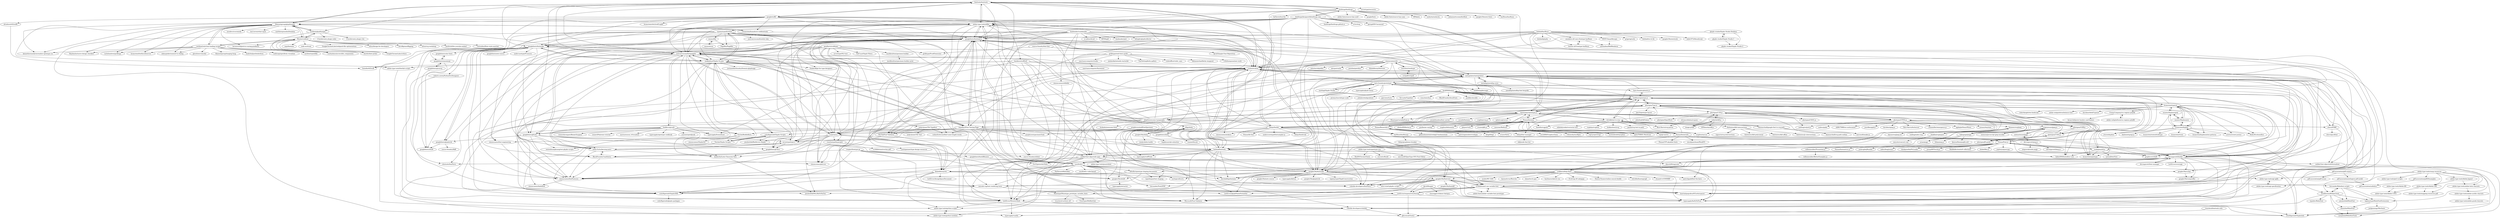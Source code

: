 digraph G {
"fonttools/fonttools" -> "adobe-type-tools/afdko"
"fonttools/fonttools" -> "fontforge/fontforge"
"fonttools/fonttools" -> "googlefonts/fontbakery"
"fonttools/fonttools" -> "filamentgroup/glyphhanger"
"fonttools/fonttools" -> "googlefonts/fontmake"
"fonttools/fonttools" -> "opentypejs/opentype.js"
"fonttools/fonttools" -> "google/woff2"
"fonttools/fonttools" -> "googlefonts/gftools"
"fonttools/fonttools" -> "trufont/trufont"
"fonttools/fonttools" -> "caryll/otfcc"
"fonttools/fonttools" -> "justvanrossum/fontgoggles"
"fonttools/fonttools" -> "foliojs/fontkit"
"fonttools/fonttools" -> "arrowtype/recursive" ["e"=1]
"fonttools/fonttools" -> "mekkablue/Glyphs-Scripts"
"fonttools/fonttools" -> "zachleat/glyphhanger"
"fontforge/fontforge" -> "fontforge/designwithfontforge.com"
"fontforge/fontforge" -> "fonttools/fonttools"
"fontforge/fontforge" -> "adobe-type-tools/afdko"
"fontforge/fontforge" -> "trufont/trufont"
"fontforge/fontforge" -> "adobe-fonts/source-han-serif" ["e"=1]
"fontforge/fontforge" -> "google/fonts" ["e"=1]
"fontforge/fontforge" -> "adobe-fonts/source-han-sans" ["e"=1]
"fontforge/fontforge" -> "IBM/plex" ["e"=1]
"fontforge/fontforge" -> "audacity/audacity" ["e"=1]
"fontforge/fontforge" -> "johanmattssonm/birdfont"
"fontforge/fontforge" -> "googlefonts/fontbakery"
"fontforge/fontforge" -> "googlei18n/noto-fonts" ["e"=1]
"fontforge/fontforge" -> "harfbuzz/harfbuzz" ["e"=1]
"fontforge/fontforge" -> "opentypejs/opentype.js"
"fontforge/fontforge" -> "be5invis/Iosevka" ["e"=1]
"impallari/Font-Testing-Page" -> "googlefonts/fontbakery"
"impallari/Font-Testing-Page" -> "Tosche/BubbleKern"
"impallari/Font-Testing-Page" -> "typesupply/feaPyFoFum"
"impallari/Font-Testing-Page" -> "Microsoft/Font-Validator"
"impallari/Font-Testing-Page" -> "davelab6/pyfontaine"
"impallari/Font-Testing-Page" -> "justvanrossum/fontgoggles"
"impallari/Font-Testing-Page" -> "HinTak/Font-Validator"
"impallari/Font-Testing-Page" -> "rutherfordcraze/find-same-length-words"
"impallari/Font-Testing-Page" -> "scribbletone/i-can-variable-font"
"impallari/Font-Testing-Page" -> "LettError/responsiveLettering"
"impallari/Font-Testing-Page" -> "mekkablue/Glyphs-Scripts"
"impallari/Font-Testing-Page" -> "graphicore/specimenTools"
"impallari/Font-Testing-Page" -> "schriftgestalt/Glyphs-Scripts"
"seikichi/tiff.js" -> "photopea/UTIF.js"
"seikichi/tiff.js" -> "image-js/tiff"
"seikichi/tiff.js" -> "GPHemsley/tiff-js"
"opentypejs/opentype.js" -> "foliojs/fontkit"
"opentypejs/opentype.js" -> "photopea/Typr.js"
"opentypejs/opentype.js" -> "fonttools/fonttools"
"opentypejs/opentype.js" -> "shrhdk/text-to-svg"
"opentypejs/opentype.js" -> "Pomax/bezierjs"
"opentypejs/opentype.js" -> "mapbox/earcut" ["e"=1]
"opentypejs/opentype.js" -> "kekee000/fonteditor-core" ["e"=1]
"opentypejs/opentype.js" -> "Jolg42/awesome-typography"
"opentypejs/opentype.js" -> "Monotype/variableFont.js"
"opentypejs/opentype.js" -> "meltingice/psd.js" ["e"=1]
"opentypejs/opentype.js" -> "microsoft/maker.js" ["e"=1]
"opentypejs/opentype.js" -> "spite/ccapture.js" ["e"=1]
"opentypejs/opentype.js" -> "purplebamboo/font-carrier" ["e"=1]
"opentypejs/opentype.js" -> "ecomfe/fontmin" ["e"=1]
"opentypejs/opentype.js" -> "svgdotjs/svg.js" ["e"=1]
"mnater/Hyphenopoly" -> "mnater/Hyphenator"
"mnater/Hyphenopoly" -> "bramstein/hypher"
"mnater/Hyphenopoly" -> "ytiurin/hyphen"
"mnater/Hyphenopoly" -> "bramstein/typeset"
"Pomax/Font.js" -> "nodebox/opentype.js"
"Pomax/Font.js" -> "ynakajima/ttf.js"
"Pomax/Font.js" -> "nddrylliog/jsmad" ["e"=1]
"Pomax/Font.js" -> "thinkpixellab/PxLoader" ["e"=1]
"Pomax/Font.js" -> "robofab-developers/fontParts"
"Pomax/Font.js" -> "behdad/fonttools"
"Pomax/Font.js" -> "devongovett/fontkit"
"Pomax/Font.js" -> "jairajs89/Touchy.js" ["e"=1]
"Pomax/Font.js" -> "googlei18n/fontmake"
"Pomax/Font.js" -> "willemmulder/Presenteer.js"
"Pomax/Font.js" -> "WebReflection/es6-collections"
"Pomax/Font.js" -> "ebidel/filer.js" ["e"=1]
"Pomax/Font.js" -> "jupiterjs/jquerypp" ["e"=1]
"Pomax/Font.js" -> "Pomax/fontmetrics.js"
"Pomax/Font.js" -> "jackrugile/jRumble" ["e"=1]
"behdad/harfbuzz" -> "behdad/glyphy" ["e"=1]
"behdad/harfbuzz" -> "anoek/ex-sdl-cairo-freetype-harfbuzz"
"behdad/harfbuzz" -> "behdad/fonttools"
"behdad/harfbuzz" -> "lxnt/ex-sdl-freetype-harfbuzz"
"behdad/harfbuzz" -> "HOST-Oman/libraqm"
"behdad/harfbuzz" -> "googlei18n/fontview"
"behdad/harfbuzz" -> "grigorig/ucdn"
"behdad/harfbuzz" -> "khaledhosny/ots"
"behdad/harfbuzz" -> "unicode-org/text-rendering-tests"
"behdad/harfbuzz" -> "googlefonts/fontbakery"
"behdad/harfbuzz" -> "behdad/icu-le-hb"
"behdad/harfbuzz" -> "googlei18n/nototools" ["e"=1]
"behdad/harfbuzz" -> "trufont/trufont"
"behdad/harfbuzz" -> "adah1972/libunibreak"
"behdad/harfbuzz" -> "robofab-developers/robofab"
"danmarshall/google-font-to-svg-path" -> "shrhdk/text-to-svg"
"danmarshall/google-font-to-svg-path" -> "danmarshall/svg-path-outline"
"danmarshall/google-font-to-svg-path" -> "microsoft/maker.js" ["e"=1]
"Jolg42/awesome-typography" -> "brabadu/awesome-fonts" ["e"=1]
"Jolg42/awesome-typography" -> "trufont/trufont"
"Jolg42/awesome-typography" -> "Lorp/samsa"
"Jolg42/awesome-typography" -> "googlefonts/fontbakery"
"Jolg42/awesome-typography" -> "justvanrossum/fontgoggles"
"Jolg42/awesome-typography" -> "rillig/sfntly"
"Jolg42/awesome-typography" -> "metapolator/metapolator"
"Jolg42/awesome-typography" -> "devongovett/fontkit"
"Jolg42/awesome-typography" -> "caryll/otfcc"
"Jolg42/awesome-typography" -> "impallari/Font-Testing-Page"
"Jolg42/awesome-typography" -> "silnrsi/FDBP"
"Jolg42/awesome-typography" -> "googlei18n/fontmake"
"Jolg42/awesome-typography" -> "adobe-type-tools/afdko"
"Jolg42/awesome-typography" -> "nodebox/opentype.js"
"Jolg42/awesome-typography" -> "andre-fuchs/kerning-pairs"
"djrrb/Bungee" -> "typesupply/feaPyFoFum"
"djrrb/Bungee" -> "LettError/responsiveLettering"
"djrrb/Bungee" -> "clauseggers/Inknut-Antiqua" ["e"=1]
"zachleat/web-font-loading-recipes" -> "filamentgroup/glyphhanger"
"zachleat/web-font-loading-recipes" -> "Heydon/inclusive-design-checklist" ["e"=1]
"zachleat/web-font-loading-recipes" -> "ghosh/micromodal" ["e"=1]
"zachleat/web-font-loading-recipes" -> "Munter/subfont"
"zachleat/web-font-loading-recipes" -> "rachelandrew/gridbugs" ["e"=1]
"zachleat/web-font-loading-recipes" -> "bramstein/fontfaceobserver" ["e"=1]
"zachleat/web-font-loading-recipes" -> "kennethormandy/normalize-opentype.css" ["e"=1]
"zachleat/web-font-loading-recipes" -> "edenspiekermann/a11y-dialog" ["e"=1]
"zachleat/web-font-loading-recipes" -> "GoogleChromeLabs/critters" ["e"=1]
"zachleat/web-font-loading-recipes" -> "scottaohara/accessible_components" ["e"=1]
"zachleat/web-font-loading-recipes" -> "duetds/date-picker" ["e"=1]
"zachleat/web-font-loading-recipes" -> "zachleat/speedlify" ["e"=1]
"zachleat/web-font-loading-recipes" -> "filamentgroup/imaging-heap"
"zachleat/web-font-loading-recipes" -> "hankchizljaw/boilerform" ["e"=1]
"zachleat/web-font-loading-recipes" -> "isellsoap/specificity-visualizer"
"brechtm/rinohtype" -> "rst2pdf/rst2pdf"
"brechtm/rinohtype" -> "simoncozens/sile"
"Jack000/fontjoy" -> "erikbern/deep-fonts"
"Jack000/fontjoy" -> "jeremychurch/type-scale" ["e"=1]
"Jack000/fontjoy" -> "bramstein/opentype"
"Jack000/fontjoy" -> "johnkorzhuk/grabient" ["e"=1]
"Jack000/fontjoy" -> "googlei18n/fontview"
"Jack000/fontjoy" -> "jperriere/Lists" ["e"=1]
"Jack000/fontjoy" -> "Sirvasile/Typefont" ["e"=1]
"Jack000/fontjoy" -> "nodebox/opentype.js"
"Jack000/fontjoy" -> "rsms/interface" ["e"=1]
"Jack000/fontjoy" -> "BlackFoundry/InriaFonts" ["e"=1]
"Jack000/fontjoy" -> "patrickgadd/feel-the-kern"
"Jack000/fontjoy" -> "davelab6/pyfontaine"
"Jack000/fontjoy" -> "typesupply/feaPyFoFum"
"Jack000/fontjoy" -> "robofab-developers/fontParts"
"Jack000/fontjoy" -> "jxnblk/colorable" ["e"=1]
"photopea/UPNG.js" -> "lukeapage/pngjs"
"photopea/UPNG.js" -> "photopea/UTIF.js"
"photopea/UPNG.js" -> "photopea/Typr.js"
"photopea/UPNG.js" -> "photopea/UZIP.js"
"photopea/UPNG.js" -> "arian/pngjs"
"photopea/UPNG.js" -> "appleple/SmartPhoto" ["e"=1]
"photopea/UPNG.js" -> "aweary/tinytime" ["e"=1]
"photopea/UPNG.js" -> "nodeca/pako" ["e"=1]
"photopea/UPNG.js" -> "zh8637688/wx-cardscanner"
"photopea/UPNG.js" -> "jnordberg/gif.js" ["e"=1]
"photopea/UPNG.js" -> "davidmz/apng-js" ["e"=1]
"photopea/UPNG.js" -> "meltingice/psd.js" ["e"=1]
"photopea/UPNG.js" -> "Rich-Harris/butternut" ["e"=1]
"photopea/UPNG.js" -> "xtianmiller/emergence.js" ["e"=1]
"photopea/UPNG.js" -> "eugeneware/jpeg-js"
"Munter/subfont" -> "sdras/design-for-developers" ["e"=1]
"Munter/subfont" -> "zachleat/glyphhanger"
"Munter/subfont" -> "filamentgroup/glyphhanger"
"Munter/subfont" -> "davidkpiano/flipping" ["e"=1]
"Munter/subfont" -> "zachleat/web-font-loading-recipes"
"Munter/subfont" -> "sdras/svg-workshop" ["e"=1]
"Munter/subfont" -> "paulirish/lite-youtube-embed" ["e"=1]
"Munter/subfont" -> "notwaldorf/font-style-matcher"
"Munter/subfont" -> "unjs/fontaine" ["e"=1]
"Munter/subfont" -> "GoogleChromeLabs/critters" ["e"=1]
"Munter/subfont" -> "seek-oss/treat" ["e"=1]
"Munter/subfont" -> "larsenwork/postcss-easing-gradients" ["e"=1]
"Munter/subfont" -> "duetds/date-picker" ["e"=1]
"Munter/subfont" -> "GoogleChromeLabs/webpack-libs-optimizations" ["e"=1]
"Munter/subfont" -> "scottaohara/accessible_components" ["e"=1]
"filamentgroup/glyphhanger" -> "zachleat/glyphhanger"
"filamentgroup/glyphhanger" -> "zachleat/web-font-loading-recipes"
"filamentgroup/glyphhanger" -> "bramstein/homebrew-webfonttools"
"filamentgroup/glyphhanger" -> "fonttools/fonttools"
"filamentgroup/glyphhanger" -> "Munter/subfont"
"filamentgroup/glyphhanger" -> "mozdevs/cssremedy" ["e"=1]
"filamentgroup/glyphhanger" -> "edenspiekermann/a11y-dialog" ["e"=1]
"filamentgroup/glyphhanger" -> "kennethormandy/normalize-opentype.css" ["e"=1]
"filamentgroup/glyphhanger" -> "bramstein/fontfaceobserver" ["e"=1]
"filamentgroup/glyphhanger" -> "rachelandrew/gridbugs" ["e"=1]
"filamentgroup/glyphhanger" -> "justvanrossum/fontgoggles"
"filamentgroup/glyphhanger" -> "Heydon/inclusive-design-checklist" ["e"=1]
"filamentgroup/glyphhanger" -> "ten1seven/what-input" ["e"=1]
"filamentgroup/glyphhanger" -> "larsenwork/postcss-easing-gradients" ["e"=1]
"filamentgroup/glyphhanger" -> "matthewgonzalez/fontplop" ["e"=1]
"googlei18n/sfntly" -> "rillig/sfntly"
"googlei18n/sfntly" -> "hxgdzyuyi/cjk-subsetter"
"googlei18n/sfntly" -> "reedy/sfntly-builds"
"metapolator/metapolator" -> "trufont/trufont"
"metapolator/metapolator" -> "Lorp/samsa"
"metapolator/metapolator" -> "LettError/MutatorMath"
"metapolator/metapolator" -> "graphicore/ufoJS"
"metapolator/metapolator" -> "schriftgestalt/GlyphsSDK"
"metapolator/metapolator" -> "byte-foundry/prototypo"
"metapolator/metapolator" -> "googlefonts/fontbakery"
"metapolator/metapolator" -> "huertatipografica/HTLetterspacer"
"metapolator/metapolator" -> "metaflop/metaflop-www"
"metapolator/metapolator" -> "FontBureau/fbOpenTools"
"metapolator/metapolator" -> "scribbletone/i-can-variable-font"
"metapolator/metapolator" -> "hodefoting/kernagic"
"metapolator/metapolator" -> "robofab-developers/robofab"
"metapolator/metapolator" -> "silnrsi/FDBP"
"metapolator/metapolator" -> "typesupply/feaPyFoFum"
"hanikesn/woff2otf" -> "bramstein/opentype"
"hanikesn/woff2otf" -> "adobe-type-tools/fontlab-scripts"
"hanikesn/woff2otf" -> "behdad/fonttools"
"hanikesn/woff2otf" -> "robofab-developers/robofab"
"hanikesn/woff2otf" -> "trufont/trufont"
"hanikesn/woff2otf" -> "LettError/MutatorMath"
"hanikesn/woff2otf" -> "fontello/ttf2woff" ["e"=1]
"hanikesn/woff2otf" -> "typesupply/woffTools"
"Pomax/bezierjs" -> "Pomax/BezierInfo-2"
"Pomax/bezierjs" -> "nodebox/opentype.js"
"Pomax/bezierjs" -> "Pomax/bezierinfo"
"Pomax/bezierjs" -> "mapbox/earcut" ["e"=1]
"Pomax/bezierjs" -> "opentypejs/opentype.js"
"Pomax/bezierjs" -> "alexbol99/flatten-js" ["e"=1]
"Pomax/bezierjs" -> "gre/bezier-easing" ["e"=1]
"Pomax/bezierjs" -> "spite/THREE.MeshLine" ["e"=1]
"Pomax/bezierjs" -> "fontello/svgpath" ["e"=1]
"Pomax/bezierjs" -> "mapbox/delaunator" ["e"=1]
"Pomax/bezierjs" -> "toji/gl-matrix" ["e"=1]
"Pomax/bezierjs" -> "pboyer/verb" ["e"=1]
"Pomax/bezierjs" -> "evanw/glfx.js" ["e"=1]
"Pomax/bezierjs" -> "thelonious/kld-intersections"
"Pomax/bezierjs" -> "mourner/flatbush" ["e"=1]
"nodebox/opentype.js" -> "devongovett/fontkit"
"nodebox/opentype.js" -> "byte-foundry/plumin.js"
"nodebox/opentype.js" -> "Pomax/Font.js"
"nodebox/opentype.js" -> "ynakajima/ttf.js"
"nodebox/opentype.js" -> "metapolator/metapolator"
"nodebox/opentype.js" -> "behdad/fonttools"
"nodebox/opentype.js" -> "Pomax/bezierjs"
"nodebox/opentype.js" -> "bramstein/opentype"
"nodebox/opentype.js" -> "Jolg42/awesome-typography"
"nodebox/opentype.js" -> "photopea/Typr.js"
"nodebox/opentype.js" -> "shrhdk/text-to-svg"
"nodebox/opentype.js" -> "bramstein/typeset"
"nodebox/opentype.js" -> "scribbletone/i-can-variable-font"
"nodebox/opentype.js" -> "byte-foundry/prototypo"
"nodebox/opentype.js" -> "LettError/MutatorMath"
"photopea/Typr.js" -> "opentypejs/opentype.js"
"photopea/Typr.js" -> "harfbuzz/harfbuzzjs"
"photopea/Typr.js" -> "foliojs/fontkit"
"photopea/Typr.js" -> "photopea/UZIP.js"
"photopea/Typr.js" -> "devongovett/fontkit"
"photopea/Typr.js" -> "Jam3/opentype-layout"
"photopea/Typr.js" -> "photopea/UDOC.js"
"photopea/Typr.js" -> "photopea/UPNG.js"
"photopea/Typr.js" -> "bramstein/opentype"
"photopea/Typr.js" -> "foliojs/font-manager"
"photopea/Typr.js" -> "photopea/UTIF.js"
"photopea/Typr.js" -> "Monotype/variableFont.js"
"photopea/Typr.js" -> "nodebox/opentype.js"
"photopea/Typr.js" -> "kekee000/fonteditor-core" ["e"=1]
"photopea/Typr.js" -> "photopea/UTEX.js"
"fontforge/designwithfontforge.com" -> "fontforge/fontforge"
"fontforge/designwithfontforge.com" -> "trufont/trufont"
"fontforge/designwithfontforge.com" -> "googlefonts/fontbakery"
"fontforge/designwithfontforge.com" -> "adobe-type-tools/afdko"
"fontforge/designwithfontforge.com" -> "behdad/fonttools"
"fontforge/designwithfontforge.com" -> "googlefonts/fontmake"
"fontforge/designwithfontforge.com" -> "silnrsi/FDBP"
"fontforge/designwithfontforge.com" -> "Lorp/samsa"
"fontforge/designwithfontforge.com" -> "adobe-type-tools/fontlab-scripts"
"fontforge/designwithfontforge.com" -> "googlei18n/fontmake"
"fontforge/designwithfontforge.com" -> "fontforge/fontforge.github.io"
"fontforge/designwithfontforge.com" -> "metapolator/metapolator"
"fontforge/designwithfontforge.com" -> "w3c/clreq" ["e"=1]
"fontforge/designwithfontforge.com" -> "georgd/EB-Garamond" ["e"=1]
"fontforge/designwithfontforge.com" -> "googlefonts/gf-docs"
"shrhdk/text-to-svg" -> "opentypejs/opentype.js"
"shrhdk/text-to-svg" -> "danmarshall/google-font-to-svg-path"
"shrhdk/text-to-svg" -> "nodebox/opentype.js"
"shrhdk/text-to-svg" -> "mikolalysenko/vectorize-text"
"shrhdk/text-to-svg" -> "photopea/Typr.js"
"shrhdk/text-to-svg" -> "fontello/svgpath" ["e"=1]
"shrhdk/text-to-svg" -> "foliojs/fontkit"
"shrhdk/text-to-svg" -> "svgdotjs/svgdom"
"shrhdk/text-to-svg" -> "bubkoo/text2svg"
"shrhdk/text-to-svg" -> "paulzi/svg-text-to-path"
"shrhdk/text-to-svg" -> "domenic/svg2png"
"shrhdk/text-to-svg" -> "Rich-Harris/svg-parser"
"zachleat/glyphhanger" -> "filamentgroup/glyphhanger"
"zachleat/glyphhanger" -> "Munter/subfont"
"zachleat/glyphhanger" -> "11ty/eleventy-plugin-vite" ["e"=1]
"zachleat/glyphhanger" -> "11ty/eleventy-plugin-webc" ["e"=1]
"zachleat/glyphhanger" -> "zachleat/speedlify" ["e"=1]
"Pomax/BezierInfo-2" -> "Pomax/bezierjs"
"Pomax/BezierInfo-2" -> "Pomax/bezierinfo"
"Pomax/BezierInfo-2" -> "erich666/GraphicsGems" ["e"=1]
"Pomax/BezierInfo-2" -> "Chlumsky/msdfgen" ["e"=1]
"Pomax/BezierInfo-2" -> "regl-project/regl" ["e"=1]
"Pomax/BezierInfo-2" -> "nodebox/opentype.js"
"Pomax/BezierInfo-2" -> "opentypejs/opentype.js"
"Pomax/BezierInfo-2" -> "msteinbeck/tinyspline" ["e"=1]
"Pomax/BezierInfo-2" -> "toji/gl-matrix" ["e"=1]
"Pomax/BezierInfo-2" -> "gfxfundamentals/webgl2-fundamentals" ["e"=1]
"Pomax/BezierInfo-2" -> "patriciogonzalezvivo/lygia" ["e"=1]
"Pomax/BezierInfo-2" -> "spite/THREE.MeshLine" ["e"=1]
"Pomax/BezierInfo-2" -> "libigl/libigl" ["e"=1]
"Pomax/BezierInfo-2" -> "evanw/theta" ["e"=1]
"Pomax/BezierInfo-2" -> "mapbox/earcut" ["e"=1]
"adobe-type-tools/afdko" -> "trufont/trufont"
"adobe-type-tools/afdko" -> "googlefonts/fontbakery"
"adobe-type-tools/afdko" -> "googlefonts/fontmake"
"adobe-type-tools/afdko" -> "fonttools/fonttools"
"adobe-type-tools/afdko" -> "unified-font-object/ufo-spec"
"adobe-type-tools/afdko" -> "justvanrossum/fontgoggles"
"adobe-type-tools/afdko" -> "caryll/otfcc"
"adobe-type-tools/afdko" -> "mekkablue/Glyphs-Scripts"
"adobe-type-tools/afdko" -> "khaledhosny/ots"
"adobe-type-tools/afdko" -> "typemytype/drawbot"
"adobe-type-tools/afdko" -> "behdad/fonttools"
"adobe-type-tools/afdko" -> "LettError/MutatorMath"
"adobe-type-tools/afdko" -> "HinTak/Font-Validator"
"adobe-type-tools/afdko" -> "Lorp/samsa"
"adobe-type-tools/afdko" -> "scribbletone/i-can-variable-font"
"linebender/runebender" -> "trufont/trufont"
"linebender/runebender" -> "Lorp/samsa"
"linebender/runebender" -> "justvanrossum/fontgoggles"
"linebender/runebender" -> "googlefonts/fontbakery"
"linebender/runebender" -> "xi-editor/druid" ["e"=1]
"linebender/runebender" -> "typotheque/text-shaping"
"linebender/runebender" -> "simoncozens/fontFeatures"
"linebender/runebender" -> "googlei18n/fontmake"
"linebender/runebender" -> "MFEK/glif"
"linebender/runebender" -> "linebender/piet" ["e"=1]
"linebender/runebender" -> "source-foundry/ufolint"
"linebender/runebender" -> "simoncozens/otlfiddle"
"linebender/runebender" -> "simoncozens/pilcrow"
"linebender/runebender" -> "metapolator/metapolator"
"linebender/runebender" -> "krksgbr/glyphcollector"
"eugeneware/jpeg-js" -> "notmasteryet/jpgjs"
"eugeneware/jpeg-js" -> "owencm/javascript-jpeg-encoder" ["e"=1]
"eugeneware/jpeg-js" -> "lukeapage/pngjs"
"mnater/Hyphenator" -> "mnater/Hyphenopoly"
"mnater/Hyphenator" -> "bramstein/hypher"
"mnater/Hyphenator" -> "bramstein/typeset"
"behdad/fonttools" -> "LettError/MutatorMath"
"behdad/fonttools" -> "khaledhosny/ots"
"behdad/fonttools" -> "robofab-developers/robofab"
"behdad/fonttools" -> "unified-font-object/ufo-spec"
"behdad/fonttools" -> "trufont/trufont"
"behdad/fonttools" -> "googlefonts/fontbakery"
"behdad/fonttools" -> "Microsoft/Font-Validator"
"behdad/fonttools" -> "davelab6/pyfontaine"
"behdad/fonttools" -> "metapolator/metapolator"
"behdad/fonttools" -> "adobe-type-tools/afdko"
"behdad/fonttools" -> "typesupply/woffTools"
"behdad/fonttools" -> "typesupply/feaPyFoFum"
"behdad/fonttools" -> "schriftgestalt/GlyphsInfo"
"behdad/fonttools" -> "devongovett/fontkit"
"behdad/fonttools" -> "schriftgestalt/GlyphsSDK"
"googlefonts/fontmake" -> "googlefonts/glyphsLib"
"googlefonts/fontmake" -> "googlefonts/fontbakery"
"googlefonts/fontmake" -> "googlefonts/ufo2ft"
"googlefonts/fontmake" -> "unified-font-object/ufo-spec"
"googlefonts/fontmake" -> "adobe-type-tools/afdko"
"googlefonts/fontmake" -> "googlefonts/nanoemoji"
"googlefonts/fontmake" -> "BlackFoundryCom/fontra"
"googlefonts/fontmake" -> "googlefonts/gftools"
"googlefonts/fontmake" -> "simoncozens/fontFeatures"
"googlefonts/fontmake" -> "googlefonts/noto-source" ["e"=1]
"googlefonts/fontmake" -> "robotools/fontParts"
"googlefonts/fontmake" -> "mekkablue/Glyphs-Scripts"
"googlefonts/fontmake" -> "justvanrossum/fontgoggles"
"googlefonts/fontmake" -> "undercasetype/Fraunces" ["e"=1]
"googlefonts/fontmake" -> "googlefonts/color-fonts"
"source-foundry/font-line" -> "djrrb/Sample-Font-Repository"
"source-foundry/font-line" -> "grillitype/ProofGenerator"
"source-foundry/font-line" -> "source-foundry/ufolint"
"rillig/sfntly" -> "googlefonts/sfntly"
"rillig/sfntly" -> "googlei18n/sfntly"
"rst2pdf/rst2pdf" -> "brechtm/rinohtype"
"glyphr-studio/Glyphr-Studio-Desktop" -> "glyphr-studio/Glyphr-Studio-1"
"glyphr-studio/Glyphr-Studio-Desktop" -> "trufont/trufont"
"glyphr-studio/Glyphr-Studio-Desktop" -> "glyphr-studio/Glyphr-Studio-2"
"glyphr-studio/Glyphr-Studio-Desktop" -> "googlefonts/fontbakery"
"googlei18n/fontview" -> "typesupply/feaPyFoFum"
"googlei18n/fontview" -> "Monotype/Monotype_prototype_variable_fonts"
"googlei18n/fontview" -> "scribbletone/i-can-variable-font"
"googlei18n/fontview" -> "Microsoft/Font-Validator"
"googlei18n/fontview" -> "robofab-developers/fontParts"
"googlei18n/fontview" -> "loicsander/Robofont-scripts"
"googlei18n/fontview" -> "loicsander/Font2PDF"
"googlei18n/fontview" -> "adobe-fonts/adobe-variable-font-prototype"
"googlei18n/fontview" -> "huertatipografica/HTLetterspacer"
"googlei18n/fontview" -> "m4rc1e/mf-glyphs-scripts"
"googlei18n/fontview" -> "googlei18n/fontdiff"
"googlei18n/fontview" -> "LettError/responsiveLettering"
"googlei18n/fontview" -> "unicode-org/text-rendering-tests"
"sanctuarycomputer/studio" -> "sanctuarycomputer/basement"
"byte-foundry/prototypo" -> "metapolator/metapolator"
"byte-foundry/prototypo" -> "devongovett/fontkit"
"byte-foundry/prototypo" -> "graphicore/ufoJS"
"byte-foundry/prototypo" -> "trufont/trufont"
"byte-foundry/prototypo" -> "hodefoting/kernagic"
"byte-foundry/prototypo" -> "LettError/MutatorMath"
"byte-foundry/prototypo" -> "mattlag/Glyphr-Studio"
"byte-foundry/prototypo" -> "typesupply/glyph-nanny"
"byte-foundry/prototypo" -> "typesupply/feaPyFoFum"
"byte-foundry/prototypo" -> "robofab-developers/fontParts"
"byte-foundry/prototypo" -> "byte-foundry/plumin.js"
"byte-foundry/prototypo" -> "skosch/fittingroom"
"byte-foundry/prototypo" -> "googlei18n/fontmake"
"byte-foundry/prototypo" -> "behdad/fonttools"
"byte-foundry/prototypo" -> "HinTak/Font-Validator"
"hoeflerco/proofs" -> "justvanrossum/fontgoggles"
"hoeflerco/proofs" -> "arrowtype/type-x"
"hoeflerco/proofs" -> "koeberlin/Latin-Character-Sets"
"hoeflerco/proofs" -> "typesupply/freezedryer"
"hoeflerco/proofs" -> "andre-fuchs/kerning-pairs"
"hoeflerco/proofs" -> "connordavenport/BezierSurgeon"
"hoeflerco/proofs" -> "huertatipografica/HTLetterspacer"
"hoeflerco/proofs" -> "irenevl/Polytonic-tutorial"
"hoeflerco/proofs" -> "morisawausa/_vfvisualizer"
"hoeflerco/proofs" -> "typesupply/opentype-cookbook"
"hoeflerco/proofs" -> "Tosche/BubbleKern"
"hoeflerco/proofs" -> "simoncozens/babelfont"
"hoeflerco/proofs" -> "googlefonts/gftools"
"hoeflerco/proofs" -> "yanone/speedpunk"
"koeberlin/Latin-Character-Sets" -> "jenskutilek/WoLiBaFoNaGen"
"erikbern/deep-fonts" -> "patrickgadd/feel-the-kern"
"erikbern/deep-fonts" -> "azadis/MC-GAN" ["e"=1]
"erikbern/deep-fonts" -> "kaonashi-tyc/Rewrite" ["e"=1]
"erikbern/deep-fonts" -> "Jack000/fontjoy"
"erikbern/deep-fonts" -> "skaae/torch-gan" ["e"=1]
"erikbern/deep-fonts" -> "hardmaru/sketch-rnn" ["e"=1]
"erikbern/deep-fonts" -> "Microsoft/Font-Validator"
"erikbern/deep-fonts" -> "scribbletone/i-can-variable-font"
"erikbern/deep-fonts" -> "Evolving-AI-Lab/ppgn" ["e"=1]
"erikbern/deep-fonts" -> "typesupply/feaPyFoFum"
"erikbern/deep-fonts" -> "robofab-developers/fontParts"
"erikbern/deep-fonts" -> "DmitryUlyanov/online-neural-doodle" ["e"=1]
"erikbern/deep-fonts" -> "googlei18n/fontview"
"erikbern/deep-fonts" -> "stitchfix/fauxtograph" ["e"=1]
"erikbern/deep-fonts" -> "chuanli11/CNNMRF" ["e"=1]
"google/woff2" -> "fonttools/fonttools"
"google/woff2" -> "nfroidure/ttf2woff2"
"google/woff2" -> "bramstein/homebrew-webfonttools"
"google/woff2" -> "behdad/fonttools"
"google/woff2" -> "fontello/ttf2woff" ["e"=1]
"google/woff2" -> "bramstein/sfnt2woff-zopfli"
"google/woff2" -> "adobe-type-tools/afdko"
"google/woff2" -> "hanikesn/woff2otf"
"google/woff2" -> "justvanrossum/fontgoggles"
"google/woff2" -> "kennethormandy/normalize-opentype.css" ["e"=1]
"google/woff2" -> "googlefonts/fontmake"
"google/woff2" -> "filamentgroup/glyphhanger"
"google/woff2" -> "googlefonts/fontbakery"
"google/woff2" -> "unified-font-object/ufo-spec"
"google/woff2" -> "khaledhosny/ots"
"harfbuzz/harfbuzzjs" -> "foliojs/grapheme-breaker" ["e"=1]
"adobe-type-tools/cmap-resources" -> "adobe-type-tools/Adobe-Japan1"
"adobe-type-tools/cmap-resources" -> "adobe-type-tools/mapping-resources-pdf"
"adobe-type-tools/cmap-resources" -> "adobe-type-tools/Adobe-GB1"
"adobe-type-tools/cmap-resources" -> "adobe-type-tools/adobe-latin-charsets"
"adobe-type-tools/cmap-resources" -> "adobe-type-tools/agl-specification"
"adobe-type-tools/cmap-resources" -> "adobe-type-tools/perl-scripts"
"adobe-type-tools/cmap-resources" -> "adobe-type-tools/agl-aglfn"
"adobe-type-tools/cmap-resources" -> "pdf-association/pdf20examples"
"xxyxyz/flat" -> "xxyxyz/even"
"xxyxyz/flat" -> "PageBot/PageBot"
"elrumordelaluz/svgson" -> "Rich-Harris/svg-parser"
"Pomax/bezierinfo" -> "Pomax/BezierInfo-2"
"Pomax/bezierinfo" -> "Pomax/bezierjs"
"Pomax/bezierinfo" -> "metapolator/metapolator"
"Pomax/bezierinfo" -> "Pomax/Font.js"
"Pomax/bezierinfo" -> "Pomax/CFF-glyphlet-fonts"
"Pomax/bezierinfo" -> "graphicore/ufoJS"
"Pomax/bezierinfo" -> "nodebox/opentype.js"
"Pomax/bezierinfo" -> "micahpearlman/MonkVG" ["e"=1]
"Pomax/bezierinfo" -> "behdad/fonttools"
"bramstein/typeset" -> "bramstein/hypher"
"bramstein/typeset" -> "robertknight/tex-linebreak"
"bramstein/typeset" -> "nodebox/opentype.js"
"bramstein/typeset" -> "metapolator/metapolator"
"bramstein/typeset" -> "aristus/sweet-justice"
"bramstein/typeset" -> "FremyCompany/css-regions-polyfill"
"bramstein/typeset" -> "mnater/Hyphenopoly"
"bramstein/typeset" -> "bramstein/hyphenation-patterns"
"bramstein/typeset" -> "Lorp/samsa"
"bramstein/typeset" -> "ynakajima/ttf.js"
"bramstein/typeset" -> "ftlabs/ftcolumnflow" ["e"=1]
"bramstein/typeset" -> "mnater/Hyphenator"
"bramstein/typeset" -> "adobe-webplatform/balance-text" ["e"=1]
"bramstein/typeset" -> "devongovett/fontkit"
"bramstein/typeset" -> "davidmerfield/Typeset" ["e"=1]
"googlefonts/sfntly" -> "rillig/sfntly"
"googlefonts/sfntly" -> "veaxen/fntsub"
"ynakajima/ttf.js" -> "bramstein/opentype"
"ynakajima/ttf.js" -> "nodebox/opentype.js"
"ynakajima/ttf.js" -> "graphicore/ufoJS"
"ynakajima/ttf.js" -> "kekee000/fonteditor-core" ["e"=1]
"ynakajima/ttf.js" -> "Pomax/Font.js"
"ynakajima/ttf.js" -> "vjeux/jDataView"
"foliojs/fontkit" -> "opentypejs/opentype.js"
"foliojs/fontkit" -> "photopea/Typr.js"
"foliojs/fontkit" -> "harfbuzz/harfbuzzjs"
"foliojs/fontkit" -> "Lorp/samsa"
"foliojs/fontkit" -> "Pomax/lib-font"
"foliojs/fontkit" -> "fonttools/fonttools"
"foliojs/fontkit" -> "foliojs/font-manager"
"foliojs/fontkit" -> "arrowtype/type-x"
"foliojs/fontkit" -> "underscoretype/fontsampler-js"
"foliojs/fontkit" -> "kekee000/fonteditor-core" ["e"=1]
"foliojs/fontkit" -> "googlefonts/fontmake"
"foliojs/fontkit" -> "justvanrossum/fontgoggles"
"foliojs/fontkit" -> "googlefonts/gftools"
"foliojs/fontkit" -> "simoncozens/atokern"
"foliojs/fontkit" -> "foliojs/linebreak"
"HOST-Oman/libraqm" -> "salshaaban/BidiRenderer"
"googlefonts/fontbakery" -> "googlefonts/gftools"
"googlefonts/fontbakery" -> "googlefonts/fontmake"
"googlefonts/fontbakery" -> "impallari/Font-Testing-Page"
"googlefonts/fontbakery" -> "andre-fuchs/kerning-pairs"
"googlefonts/fontbakery" -> "trufont/trufont"
"googlefonts/fontbakery" -> "googlefonts/glyphsLib"
"googlefonts/fontbakery" -> "HinTak/Font-Validator"
"googlefonts/fontbakery" -> "googlefonts/gf-docs"
"googlefonts/fontbakery" -> "Lorp/samsa"
"googlefonts/fontbakery" -> "justvanrossum/fontgoggles"
"googlefonts/fontbakery" -> "khaledhosny/ots"
"googlefonts/fontbakery" -> "arrowtype/type-x"
"googlefonts/fontbakery" -> "googlei18n/fontmake"
"googlefonts/fontbakery" -> "adobe-type-tools/afdko"
"googlefonts/fontbakery" -> "Microsoft/Font-Validator"
"FremyCompany/css-regions-polyfill" -> "adobe-webplatform/css-regions-polyfill"
"FremyCompany/css-regions-polyfill" -> "byuarchdi/print-headers-and-footers"
"Lorp/samsa" -> "justvanrossum/fontgoggles"
"Lorp/samsa" -> "andre-fuchs/kerning-pairs"
"Lorp/samsa" -> "simoncozens/font-engineering"
"Lorp/samsa" -> "simoncozens/fontFeatures"
"Lorp/samsa" -> "rosettatype/hyperglot"
"Lorp/samsa" -> "arrowtype/type-x"
"Lorp/samsa" -> "googlei18n/ufo2ft"
"Lorp/samsa" -> "simoncozens/pilcrow"
"Lorp/samsa" -> "BlackFoundryCom/fontra"
"Lorp/samsa" -> "scribbletone/i-can-variable-font"
"twardoch/fonttools-utils" -> "gferreira/hTools2"
"glyphr-studio/Glyphr-Studio-1" -> "glyphr-studio/Glyphr-Studio-2"
"glyphr-studio/Glyphr-Studio-1" -> "glyphr-studio/Glyphr-Studio-Desktop"
"googlefonts/picosvg" -> "googlefonts/nanoemoji"
"googlefonts/picosvg" -> "googlefonts/ufo2ft"
"photopea/UTIF.js" -> "seikichi/tiff.js"
"photopea/UTIF.js" -> "image-js/tiff"
"photopea/UTIF.js" -> "photopea/UTEX.js"
"photopea/UTIF.js" -> "photopea/UDOC.js"
"photopea/UTIF.js" -> "photopea/JS-guide"
"photopea/UTIF.js" -> "photopea/UZIP.js"
"photopea/UTIF.js" -> "johnthad/tiff-demo"
"photopea/UTIF.js" -> "photopea/UPNG.js"
"photopea/UTIF.js" -> "photopea/OpenWord"
"silnrsi/FDBP" -> "silnrsi/pysilfont"
"silnrsi/FDBP" -> "unified-font-object/ufoNormalizer"
"thelonious/kld-intersections" -> "signavio/svg-intersections"
"thelonious/kld-intersections" -> "thelonious/kld-polynomial"
"thelonious/kld-intersections" -> "thelonious/kld-affine"
"thelonious/kld-intersections" -> "thelonious/js-intersections"
"simoncozens/sile" -> "trufont/trufont"
"simoncozens/sile" -> "unified-font-object/ufo-spec"
"simoncozens/sile" -> "patoline/patoline" ["e"=1]
"simoncozens/sile" -> "yeslogic/allsorts" ["e"=1]
"simoncozens/sile" -> "behdad/fonttools"
"simoncozens/sile" -> "metapolator/metapolator"
"simoncozens/sile" -> "khaledhosny/fontview"
"simoncozens/sile" -> "LettError/MutatorMath"
"simoncozens/sile" -> "brechtm/rinohtype"
"simoncozens/sile" -> "hodefoting/kernagic"
"simoncozens/sile" -> "googlei18n/fontmake"
"simoncozens/sile" -> "mbutterick/pollen" ["e"=1]
"simoncozens/sile" -> "alerque/casile"
"simoncozens/sile" -> "adobe-type-tools/python-modules"
"simoncozens/sile" -> "googlei18n/cu2qu"
"domenic/svg2png" -> "skyzyx/svg2png-cli"
"domenic/svg2png" -> "shakiba/svgexport"
"domenic/svg2png" -> "walling/node-rsvg"
"justvanrossum/fontgoggles" -> "Lorp/samsa"
"justvanrossum/fontgoggles" -> "koeberlin/Latin-Character-Sets"
"justvanrossum/fontgoggles" -> "andre-fuchs/kerning-pairs"
"justvanrossum/fontgoggles" -> "BlackFoundryCom/fontra"
"justvanrossum/fontgoggles" -> "simoncozens/fontFeatures"
"justvanrossum/fontgoggles" -> "arrowtype/type-x"
"justvanrossum/fontgoggles" -> "rosettatype/hyperglot"
"justvanrossum/fontgoggles" -> "simoncozens/font-engineering"
"justvanrossum/fontgoggles" -> "hoeflerco/proofs"
"justvanrossum/fontgoggles" -> "typesupply/freezedryer"
"justvanrossum/fontgoggles" -> "googlefonts/fontbakery"
"justvanrossum/fontgoggles" -> "mekkablue/Glyphs-Scripts"
"justvanrossum/fontgoggles" -> "impallari/Font-Testing-Page"
"justvanrossum/fontgoggles" -> "simoncozens/pilcrow"
"justvanrossum/fontgoggles" -> "robotools/fontParts"
"googlefonts/gftools" -> "simoncozens/fontFeatures"
"googlefonts/gftools" -> "googlefonts/gf-docs"
"googlefonts/gftools" -> "googlefonts/fontbakery"
"googlefonts/gftools" -> "andre-fuchs/kerning-pairs"
"googlefonts/gftools" -> "arrowtype/type-x"
"googlefonts/gftools" -> "googlefonts/fontdiffenator"
"googlefonts/gftools" -> "googlefonts/glyphsLib"
"shakiba/svgexport" -> "domenic/svg2png"
"shakiba/svgexport" -> "neocotic/convert-svg"
"rougier/freetype-py" -> "googlei18n/ufo2ft"
"rougier/freetype-py" -> "unicode-org/text-rendering-tests"
"rougier/freetype-py" -> "BlackFoundryCom/fontra"
"rougier/freetype-py" -> "source-foundry/ufolint"
"rougier/freetype-py" -> "schriftgestalt/GlyphsSDK"
"rougier/freetype-py" -> "schriftgestalt/GlyphsInfo"
"notmasteryet/jpgjs" -> "devongovett/png.js"
"notmasteryet/jpgjs" -> "eugeneware/jpeg-js"
"metaflop/metaflop-www" -> "metaflop/metaflop-font-bespoke"
"metaflop/metaflop-www" -> "metapolator/metapolator"
"adobe-type-tools/opentype-svg" -> "unified-font-object/ufo-spec"
"adobe-type-tools/opentype-svg" -> "RoelN/ChromaCheck"
"adobe-type-tools/opentype-svg" -> "eosrei/scfbuild"
"adobe-type-tools/opentype-svg" -> "microsoft/OpenType-SVG-Font-Editor"
"devongovett/font-manager" -> "devongovett/fontkit"
"andre-fuchs/kerning-pairs" -> "koeberlin/Latin-Character-Sets"
"andre-fuchs/kerning-pairs" -> "simoncozens/fontFeatures"
"andre-fuchs/kerning-pairs" -> "arrowtype/type-x"
"andre-fuchs/kerning-pairs" -> "BlackFoundryCom/fontra"
"photopea/JS-guide" -> "photopea/UTEX.js"
"photopea/UTEX.js" -> "photopea/JS-guide"
"photopea/UZIP.js" -> "photopea/UTEX.js"
"photopea/UZIP.js" -> "photopea/JS-guide"
"typemytype/drawbot" -> "robofab-developers/robofab"
"typemytype/drawbot" -> "LettError/MutatorMath"
"typemytype/drawbot" -> "PageBot/PageBot"
"typemytype/drawbot" -> "justvanrossum/fontgoggles"
"typemytype/drawbot" -> "FontBureau/fbOpenTools"
"typemytype/drawbot" -> "roberto-arista/PythonForDesigners"
"typemytype/drawbot" -> "schriftgestalt/GlyphsSDK"
"typemytype/drawbot" -> "googlefonts/fontbakery"
"typemytype/drawbot" -> "gferreira/hTools2"
"typemytype/drawbot" -> "xxyxyz/flat"
"typemytype/drawbot" -> "justvanrossum/drawbot-skia"
"typemytype/drawbot" -> "typesupply/vanilla"
"typemytype/drawbot" -> "loicsander/Font2PDF"
"typemytype/drawbot" -> "typemytype/RoboFontExtensions"
"typemytype/drawbot" -> "mekkablue/Glyphs-Scripts"
"roberto-arista/PythonForDesigners" -> "jenskutilek/WoLiBaFoNaGen"
"pdf-association/arlington-pdf-model" -> "pdf-association/safedocs"
"HinTak/Font-Validator" -> "Microsoft/Font-Validator"
"HinTak/Font-Validator" -> "googlefonts/fontbakery"
"HinTak/Font-Validator" -> "simoncozens/fontFeatures"
"andyclymer/Tilt-Typeface" -> "arrowtype/type-x"
"andyclymer/Tilt-Typeface" -> "andyclymer/Tilt-Tool"
"andyclymer/Tilt-Typeface" -> "rutherfordcraze/find-same-length-words"
"arrowtype/type-x" -> "andre-fuchs/kerning-pairs"
"arrowtype/type-x" -> "scribbletone/overlay-pdf"
"arrowtype/type-x" -> "googlefonts/gf-docs"
"caryll/otfcc" -> "caryll/otfcc-cubic2quad"
"caryll/otfcc" -> "LettError/MutatorMath"
"caryll/otfcc" -> "devongovett/fontkit"
"caryll/otfcc" -> "adobe-type-tools/afdko"
"caryll/otfcc" -> "Pal3love/otRebuilder" ["e"=1]
"caryll/otfcc" -> "LettError/glyphNameFormatter"
"caryll/otfcc" -> "n8willis/opentype-shaping-documents"
"caryll/otfcc" -> "robofab-developers/fontParts"
"caryll/otfcc" -> "googlei18n/cu2qu"
"caryll/otfcc" -> "Microsoft/Font-Validator"
"caryll/otfcc" -> "googlefonts/fontbakery"
"caryll/otfcc" -> "googlei18n/fontmake"
"caryll/otfcc" -> "unicode-org/text-rendering-tests"
"caryll/otfcc" -> "khaledhosny/ots"
"caryll/otfcc" -> "typesupply/feaPyFoFum"
"devongovett/png.js" -> "notmasteryet/jpgjs"
"devongovett/png.js" -> "devongovett/bmp.js"
"devongovett/png.js" -> "niegowski/node-pngjs"
"trufont/trufont" -> "googlei18n/fontmake"
"trufont/trufont" -> "unified-font-object/ufo-spec"
"trufont/trufont" -> "googlefonts/fontbakery"
"trufont/trufont" -> "Lorp/samsa"
"trufont/trufont" -> "LettError/glyphNameFormatter"
"trufont/trufont" -> "metapolator/metapolator"
"trufont/trufont" -> "adobe-type-tools/afdko"
"trufont/trufont" -> "LettError/MutatorMath"
"trufont/trufont" -> "justvanrossum/fontgoggles"
"trufont/trufont" -> "simoncozens/atokern"
"trufont/trufont" -> "Microsoft/Font-Validator"
"trufont/trufont" -> "HinTak/Font-Validator"
"trufont/trufont" -> "robofab-developers/fontParts"
"trufont/trufont" -> "huertatipografica/HTLetterspacer"
"trufont/trufont" -> "unified-font-object/ufoNormalizer"
"lxnt/ex-sdl-freetype-harfbuzz" -> "anoek/ex-sdl-cairo-freetype-harfbuzz"
"loicsander/Robofont-scripts" -> "sansplomb/RobofontTools"
"loicsander/Robofont-scripts" -> "typemytype/RoboFontExtensions"
"loicsander/Robofont-scripts" -> "FontBureau/fbOpenTools"
"loicsander/Robofont-scripts" -> "jenskutilek/RoboFont"
"Monotype/variableFont.js" -> "googlei18n/ufo2ft"
"foliojs/font-manager" -> "oldj/node-font-list"
"bramstein/hypher" -> "bramstein/hyphenation-patterns"
"bramstein/hypher" -> "bramstein/typeset"
"bramstein/hypher" -> "mnater/Hyphenator"
"bramstein/hypher" -> "mnater/Hyphenopoly"
"bramstein/hypher" -> "ytiurin/hyphen"
"bramstein/hypher" -> "bramstein/stateofwebtype"
"bramstein/hypher" -> "ftlabs/ftcolumnflow" ["e"=1]
"bramstein/hypher" -> "aristus/sweet-justice"
"bramstein/hypher" -> "bramstein/trmix" ["e"=1]
"bramstein/hypher" -> "ekalinin/typogr.js" ["e"=1]
"googlefonts/glyphsLib" -> "googlefonts/ufo2ft"
"googlefonts/glyphsLib" -> "source-foundry/fdiff"
"googlefonts/glyphsLib" -> "googlefonts/fontmake"
"adobe-fonts/adobe-variable-font-prototype" -> "scribbletone/i-can-variable-font"
"n8willis/opentype-shaping-documents" -> "yeslogic/allsorts" ["e"=1]
"n8willis/opentype-shaping-documents" -> "typotheque/text-shaping"
"n8willis/opentype-shaping-documents" -> "unicode-org/text-rendering-tests"
"n8willis/opentype-shaping-documents" -> "simoncozens/fontFeatures"
"Monotype/Monotype_prototype_variable_fonts" -> "typesupply/feaPyFoFum"
"Monotype/Monotype_prototype_variable_fonts" -> "TrueTyper/BuffaloGals"
"Monotype/Monotype_prototype_variable_fonts" -> "twardoch/varfonts-ofl" ["e"=1]
"goodhertz/coldtype" -> "simoncozens/pilcrow"
"goodhertz/coldtype" -> "markboulton/specimen-builder"
"goodhertz/coldtype" -> "arrowtype/NLI-test"
"goodhertz/coldtype" -> "rutherfordcraze/find-same-length-words"
"goodhertz/coldtype" -> "arrowtype/type-x"
"goodhertz/coldtype" -> "grillitype/ProofGenerator"
"goodhertz/coldtype" -> "NaN-xyz/Glyph-Filters"
"goodhertz/coldtype" -> "typesupply/freezedryer"
"goodhertz/coldtype" -> "simoncozens/fontFeatures"
"goodhertz/coldtype" -> "frankrolf/git-for-type-designers"
"goodhertz/coldtype" -> "jenskutilek/WoLiBaFoNaGen"
"goodhertz/coldtype" -> "andyclymer/Tilt-Typeface"
"goodhertz/coldtype" -> "justvanrossum/fontgoggles"
"mekkablue/Glyphs-Scripts" -> "schriftgestalt/Glyphs-Scripts"
"mekkablue/Glyphs-Scripts" -> "Tosche/Glyphs-Scripts"
"mekkablue/Glyphs-Scripts" -> "Tosche/BubbleKern"
"mekkablue/Glyphs-Scripts" -> "justvanrossum/fontgoggles"
"mekkablue/Glyphs-Scripts" -> "justanotherfoundry/freemix-glyphsapp"
"mekkablue/Glyphs-Scripts" -> "impallari/Font-Testing-Page"
"mekkablue/Glyphs-Scripts" -> "schriftgestalt/GlyphsSDK"
"mekkablue/Glyphs-Scripts" -> "jenskutilek/RedArrow-Glyphs"
"mekkablue/Glyphs-Scripts" -> "googlefonts/fontbakery"
"mekkablue/Glyphs-Scripts" -> "weiweihuanghuang/wei-glyphs-scripts"
"mekkablue/Glyphs-Scripts" -> "frankrolf/git-for-type-designers"
"mekkablue/Glyphs-Scripts" -> "googlefonts/fontmake"
"mekkablue/Glyphs-Scripts" -> "googlei18n/fontmake"
"mekkablue/Glyphs-Scripts" -> "typemytype/drawbot"
"mekkablue/Glyphs-Scripts" -> "trufont/trufont"
"mattlag/Glyphr-Studio" -> "byte-foundry/prototypo"
"mattlag/Glyphr-Studio" -> "metapolator/metapolator"
"lukeapage/pngjs" -> "arian/pngjs"
"lukeapage/pngjs" -> "foliojs/png.js"
"lukeapage/pngjs" -> "photopea/UPNG.js"
"lukeapage/pngjs" -> "eugeneware/jpeg-js"
"lukeapage/pngjs" -> "IjzerenHein/pnglib-es6"
"LettError/MutatorMath" -> "robofab-developers/robofab"
"LettError/MutatorMath" -> "schriftgestalt/GlyphsInfo"
"LettError/MutatorMath" -> "adobe-type-tools/python-scripts"
"LettError/MutatorMath" -> "typesupply/vanilla"
"LettError/responsiveLettering" -> "LettError/MutatorMath"
"LettError/responsiveLettering" -> "scribbletone/i-can-variable-font"
"LettError/responsiveLettering" -> "typesupply/feaPyFoFum"
"LettError/responsiveLettering" -> "Microsoft/Font-Validator"
"LettError/responsiveLettering" -> "gferreira/hTools2"
"googlefonts/color-fonts" -> "googlefonts/nanoemoji"
"googlefonts/nanoemoji" -> "googlefonts/picosvg"
"googlefonts/nanoemoji" -> "googlefonts/color-fonts"
"googlefonts/nanoemoji" -> "googlefonts/ufo2ft"
"signavio/svg-intersections" -> "thelonious/kld-intersections"
"image-js/tiff" -> "photopea/UTIF.js"
"image-js/tiff" -> "seikichi/tiff.js"
"willemmulder/Presenteer.js" -> "willemmulder/BetterExamples.js"
"bramstein/hyphenation-patterns" -> "bramstein/hypher"
"bramstein/homebrew-webfonttools" -> "typesupply/feaPyFoFum"
"bramstein/homebrew-webfonttools" -> "simoncozens/font-engineering"
"bramstein/homebrew-webfonttools" -> "filamentgroup/glyphhanger"
"byte-foundry/plumin.js" -> "devongovett/fontkit"
"byte-foundry/plumin.js" -> "nodebox/opentype.js"
"byte-foundry/plumin.js" -> "scribbletone/i-can-variable-font"
"byte-foundry/plumin.js" -> "byte-foundry/prototypo"
"byte-foundry/plumin.js" -> "metapolator/metapolator"
"devongovett/fontkit" -> "devongovett/font-manager"
"devongovett/fontkit" -> "typesupply/feaPyFoFum"
"devongovett/fontkit" -> "googlei18n/compreffor"
"devongovett/fontkit" -> "robofab-developers/fontParts"
"devongovett/fontkit" -> "googlei18n/fontmake"
"devongovett/fontkit" -> "LettError/coverage"
"devongovett/fontkit" -> "caryll/otfcc"
"devongovett/fontkit" -> "robofab-developers/robofab"
"devongovett/fontkit" -> "trufont/trufont"
"devongovett/fontkit" -> "n8willis/opentype-shaping-documents"
"devongovett/fontkit" -> "davelab6/pyfontaine"
"devongovett/fontkit" -> "skosch/fittingroom"
"devongovett/fontkit" -> "googlei18n/cu2qu"
"devongovett/fontkit" -> "schriftgestalt/GlyphsInfo"
"devongovett/fontkit" -> "metapolator/metapolator"
"grillitype/web-fonts-guide" -> "jondashkyle/enoki-starterkit" ["e"=1]
"grillitype/web-fonts-guide" -> "mekkablue/Glyphs-Scripts"
"grillitype/web-fonts-guide" -> "TimOetting/kirby-gallery" ["e"=1]
"grillitype/web-fonts-guide" -> "violetoffice/violet_sans" ["e"=1]
"grillitype/web-fonts-guide" -> "fabianmichael/kirby-imageset" ["e"=1]
"grillitype/web-fonts-guide" -> "impallari/Font-Testing-Page"
"grillitype/web-fonts-guide" -> "s3ththompson/new-work" ["e"=1]
"grillitype/web-fonts-guide" -> "sanctuarycomputer/studio"
"grillitype/web-fonts-guide" -> "LettError/responsiveLettering"
"nfroidure/ttf2woff2" -> "fontello/ttf2woff" ["e"=1]
"adobe-type-tools/agl-aglfn" -> "adobe-type-tools/agl-specification"
"simoncozens/font-engineering" -> "simoncozens/fontFeatures"
"unified-font-object/ufo-spec" -> "simoncozens/fontFeatures"
"unified-font-object/ufo-spec" -> "unified-font-object/ufoNormalizer"
"unified-font-object/ufo-spec" -> "adobe-type-tools/python-scripts"
"unified-font-object/ufo-spec" -> "robofab-developers/fontParts"
"unified-font-object/ufo-spec" -> "TiroTypeworks/Volto"
"unified-font-object/ufo-spec" -> "adobe-type-tools/python-modules"
"unified-font-object/ufo-spec" -> "schriftgestalt/GlyphsInfo"
"unified-font-object/ufo-spec" -> "robotools/fontParts"
"unified-font-object/ufo-spec" -> "adobe-type-tools/psautohint"
"googlefonts/gf-docs" -> "koeberlin/Latin-Character-Sets"
"Tosche/Glyphs-Scripts" -> "schriftgestalt/Glyphs-Scripts"
"Tosche/Glyphs-Scripts" -> "weiweihuanghuang/wei-glyphs-scripts"
"adobe-webplatform/css-regions-polyfill" -> "FremyCompany/css-regions-polyfill"
"schriftgestalt/Glyphs-Scripts" -> "mekkablue/Glyphs-Scripts"
"schriftgestalt/Glyphs-Scripts" -> "Tosche/Glyphs-Scripts"
"schriftgestalt/Glyphs-Scripts" -> "schriftgestalt/GlyphsSDK"
"schriftgestalt/Glyphs-Scripts" -> "jenskutilek/RedArrow-Glyphs"
"Tosche/BubbleKern" -> "simoncozens/GlyphsGit"
"Tosche/BubbleKern" -> "schriftgestalt/GlyphsSDK"
"Tosche/BubbleKern" -> "Tosche/Glyphs-Scripts"
"googlei18n/fontmake" -> "googlei18n/ufo2ft"
"googlei18n/fontmake" -> "trufont/trufont"
"googlei18n/fontmake" -> "robofab-developers/fontParts"
"googlei18n/fontmake" -> "LettError/glyphNameFormatter"
"googlei18n/fontmake" -> "googlei18n/noto-source" ["e"=1]
"googlei18n/fontmake" -> "schriftgestalt/GlyphsSDK"
"googlei18n/fontmake" -> "googlefonts/fontbakery"
"googlei18n/fontmake" -> "typesupply/defcon"
"googlei18n/fontmake" -> "googlei18n/glyphsLib"
"googlei18n/fontmake" -> "m4rc1e/mf-glyphs-scripts"
"googlei18n/fontmake" -> "googlei18n/fontview"
"googlei18n/fontmake" -> "adobe-type-tools/agl-aglfn"
"googlei18n/fontmake" -> "typemytype/GlyphConstruction"
"googlei18n/fontmake" -> "davelab6/pyfontaine"
"googlei18n/fontmake" -> "huertatipografica/HTLetterspacer"
"pdf-association/pdf-corpora" -> "pdf-association/arlington-pdf-model"
"pdf-association/pdf-corpora" -> "pdf-association/pdf-issues"
"pdf-association/pdf20examples" -> "pdf-association/safedocs"
"simoncozens/fontFeatures" -> "simoncozens/babelfont"
"khaledhosny/ots" -> "schriftgestalt/GlyphsInfo"
"khaledhosny/ots" -> "davelab6/pyfontaine"
"khaledhosny/ots" -> "unicode-org/text-rendering-tests"
"khaledhosny/ots" -> "schriftgestalt/GlyphsSDK"
"khaledhosny/ots" -> "googlefonts/fontbakery"
"khaledhosny/ots" -> "LettError/designSpaceDocument"
"khaledhosny/ots" -> "simoncozens/fontFeatures"
"khaledhosny/ots" -> "adobe-type-tools/python-scripts"
"unified-font-object/ufoNormalizer" -> "schriftgestalt/GlyphsInfo"
"robofab-developers/robofab" -> "typesupply/vanilla"
"robofab-developers/robofab" -> "gferreira/hTools2"
"robofab-developers/robofab" -> "schriftgestalt/GlyphsInfo"
"schriftgestalt/GlyphsSDK" -> "schriftgestalt/glyphs-packages"
"FontBureau/fbOpenTools" -> "typedev/RoboFont"
"FontBureau/fbOpenTools" -> "loicsander/Robofont-scripts"
"FontBureau/fbOpenTools" -> "gferreira/hTools2"
"FontBureau/fbOpenTools" -> "typemytype/RoboFontExtensions"
"FontBureau/fbOpenTools" -> "jenskutilek/RoboFont"
"FontBureau/fbOpenTools" -> "sansplomb/RobofontTools"
"FontBureau/fbOpenTools" -> "danmilne/RoboFont"
"adobe-type-tools/adobe-latin-charsets" -> "adobe-type-tools/adobe-cyrillic-charsets"
"googlefonts/fontdiffenator" -> "TiroTypeworks/Volto"
"anoek/ex-sdl-cairo-freetype-harfbuzz" -> "lxnt/ex-sdl-freetype-harfbuzz"
"anoek/ex-sdl-cairo-freetype-harfbuzz" -> "salshaaban/BidiRenderer"
"unicode-org/text-rendering-tests" -> "schriftgestalt/GlyphsSDK"
"unicode-org/text-rendering-tests" -> "Monotype/Monotype_prototype_variable_fonts"
"adobe-type-tools/Adobe-Japan1" -> "adobe-type-tools/Adobe-GB1"
"adobe-type-tools/Adobe-Japan1" -> "adobe-type-tools/adobe-latin-charsets"
"adobe-type-tools/python-scripts" -> "adobe-type-tools/python-modules"
"danmilne/RoboFont" -> "sansplomb/RobofontTools"
"scribbletone/i-can-variable-font" -> "adobe-fonts/adobe-variable-font-prototype"
"scribbletone/i-can-variable-font" -> "LettError/responsiveLettering"
"scribbletone/i-can-variable-font" -> "typesupply/feaPyFoFum"
"scribbletone/i-can-variable-font" -> "huertatipografica/HTLetterspacer"
"scribbletone/i-can-variable-font" -> "LettError/glyphNameFormatter"
"scribbletone/i-can-variable-font" -> "googlei18n/fontview"
"scribbletone/i-can-variable-font" -> "jenskutilek/WoLiBaFoNaGen"
"adobe-type-tools/fontlab-scripts" -> "adobe-type-tools/python-scripts"
"rosettatype/hyperglot" -> "koeberlin/Latin-Character-Sets"
"rosettatype/hyperglot" -> "justinpenner/type-design-resources"
"typemytype/RoboFontExtensions" -> "danmilne/RoboFont"
"typemytype/RoboFontExtensions" -> "jackjennings/Mechanic"
"BlackFoundryCom/fontra" -> "simoncozens/fontFeatures"
"BlackFoundryCom/fontra" -> "simoncozens/pilcrow"
"BlackFoundryCom/fontra" -> "andre-fuchs/kerning-pairs"
"googlei18n/ufo2ft" -> "typesupply/extractor"
"markboulton/specimen-builder" -> "markboulton/specimen-builder-print"
"xxyxyz/even" -> "xxyxyz/flat"
"adobe-type-tools/agl-specification" -> "adobe-type-tools/agl-aglfn"
"adobe-type-tools/Adobe-GB1" -> "adobe-type-tools/Adobe-CNS1"
"adobe-type-tools/Adobe-GB1" -> "adobe-type-tools/mapping-resources-pdf"
"adobe-type-tools/Adobe-KR" -> "adobe-type-tools/Adobe-CNS1"
"adobe-type-tools/adobe-cyrillic-charsets" -> "adobe-type-tools/adobe-greek-charsets"
"simoncozens/otlfiddle" -> "TiroTypeworks/Volto"
"googlei18n/cu2qu" -> "googlei18n/compreffor"
"adobe-type-tools/python-modules" -> "adobe-type-tools/python-scripts"
"graphicore/mdlFontSpecimen" -> "graphicore/specimenTools"
"fonttools/fonttools" ["l"="13.127,-32.598"]
"adobe-type-tools/afdko" ["l"="13.166,-32.559"]
"fontforge/fontforge" ["l"="13.08,-32.602"]
"googlefonts/fontbakery" ["l"="13.187,-32.567"]
"filamentgroup/glyphhanger" ["l"="13.162,-32.686"]
"googlefonts/fontmake" ["l"="13.165,-32.589"]
"opentypejs/opentype.js" ["l"="13.043,-32.529"]
"google/woff2" ["l"="13.155,-32.609"]
"googlefonts/gftools" ["l"="13.174,-32.6"]
"trufont/trufont" ["l"="13.174,-32.538"]
"caryll/otfcc" ["l"="13.182,-32.525"]
"justvanrossum/fontgoggles" ["l"="13.199,-32.587"]
"foliojs/fontkit" ["l"="13.075,-32.56"]
"arrowtype/recursive" ["l"="-24.887,-16.069"]
"mekkablue/Glyphs-Scripts" ["l"="13.236,-32.567"]
"zachleat/glyphhanger" ["l"="13.15,-32.712"]
"fontforge/designwithfontforge.com" ["l"="13.134,-32.563"]
"adobe-fonts/source-han-serif" ["l"="-27.337,-17.429"]
"google/fonts" ["l"="-25.119,-15.927"]
"adobe-fonts/source-han-sans" ["l"="-27.37,-17.415"]
"IBM/plex" ["l"="-24.928,-16.027"]
"audacity/audacity" ["l"="-27.698,-17.129"]
"johanmattssonm/birdfont" ["l"="13.013,-32.655"]
"googlei18n/noto-fonts" ["l"="-25.13,-16.08"]
"harfbuzz/harfbuzz" ["l"="-12.633,26.073"]
"be5invis/Iosevka" ["l"="-24.875,-15.939"]
"impallari/Font-Testing-Page" ["l"="13.232,-32.55"]
"Tosche/BubbleKern" ["l"="13.264,-32.587"]
"typesupply/feaPyFoFum" ["l"="13.219,-32.494"]
"Microsoft/Font-Validator" ["l"="13.218,-32.519"]
"davelab6/pyfontaine" ["l"="13.205,-32.493"]
"HinTak/Font-Validator" ["l"="13.197,-32.543"]
"rutherfordcraze/find-same-length-words" ["l"="13.261,-32.607"]
"scribbletone/i-can-variable-font" ["l"="13.215,-32.503"]
"LettError/responsiveLettering" ["l"="13.257,-32.502"]
"graphicore/specimenTools" ["l"="13.306,-32.573"]
"schriftgestalt/Glyphs-Scripts" ["l"="13.272,-32.565"]
"seikichi/tiff.js" ["l"="12.856,-32.413"]
"photopea/UTIF.js" ["l"="12.912,-32.421"]
"image-js/tiff" ["l"="12.878,-32.412"]
"GPHemsley/tiff-js" ["l"="12.817,-32.409"]
"photopea/Typr.js" ["l"="13.011,-32.477"]
"shrhdk/text-to-svg" ["l"="12.972,-32.545"]
"Pomax/bezierjs" ["l"="13.035,-32.462"]
"mapbox/earcut" ["l"="18.53,24.862"]
"kekee000/fonteditor-core" ["l"="15.11,-8.545"]
"Jolg42/awesome-typography" ["l"="13.131,-32.528"]
"Monotype/variableFont.js" ["l"="13.074,-32.51"]
"meltingice/psd.js" ["l"="11.484,-33.872"]
"microsoft/maker.js" ["l"="-20.109,37.362"]
"spite/ccapture.js" ["l"="30.848,-23.293"]
"purplebamboo/font-carrier" ["l"="15.042,-8.583"]
"ecomfe/fontmin" ["l"="14.795,-8.506"]
"svgdotjs/svg.js" ["l"="10.512,-33.297"]
"mnater/Hyphenopoly" ["l"="13.131,-32.324"]
"mnater/Hyphenator" ["l"="13.124,-32.345"]
"bramstein/hypher" ["l"="13.103,-32.327"]
"ytiurin/hyphen" ["l"="13.126,-32.29"]
"bramstein/typeset" ["l"="13.114,-32.387"]
"Pomax/Font.js" ["l"="13.153,-32.427"]
"nodebox/opentype.js" ["l"="13.102,-32.466"]
"ynakajima/ttf.js" ["l"="13.118,-32.417"]
"nddrylliog/jsmad" ["l"="11.503,-31.703"]
"thinkpixellab/PxLoader" ["l"="11.218,-33.744"]
"robofab-developers/fontParts" ["l"="13.195,-32.482"]
"behdad/fonttools" ["l"="13.171,-32.514"]
"devongovett/fontkit" ["l"="13.158,-32.482"]
"jairajs89/Touchy.js" ["l"="11.355,-33.937"]
"googlei18n/fontmake" ["l"="13.202,-32.509"]
"willemmulder/Presenteer.js" ["l"="13.202,-32.337"]
"WebReflection/es6-collections" ["l"="13.189,-32.368"]
"ebidel/filer.js" ["l"="11.502,-33.911"]
"jupiterjs/jquerypp" ["l"="11.332,-33.934"]
"Pomax/fontmetrics.js" ["l"="13.169,-32.392"]
"jackrugile/jRumble" ["l"="19.287,24.233"]
"behdad/harfbuzz" ["l"="13.288,-32.54"]
"behdad/glyphy" ["l"="-12.425,26.027"]
"anoek/ex-sdl-cairo-freetype-harfbuzz" ["l"="13.373,-32.554"]
"lxnt/ex-sdl-freetype-harfbuzz" ["l"="13.353,-32.546"]
"HOST-Oman/libraqm" ["l"="13.376,-32.576"]
"googlei18n/fontview" ["l"="13.249,-32.49"]
"grigorig/ucdn" ["l"="13.34,-32.563"]
"khaledhosny/ots" ["l"="13.21,-32.549"]
"unicode-org/text-rendering-tests" ["l"="13.25,-32.521"]
"behdad/icu-le-hb" ["l"="13.326,-32.547"]
"googlei18n/nototools" ["l"="-25.198,-16.055"]
"adah1972/libunibreak" ["l"="13.365,-32.528"]
"robofab-developers/robofab" ["l"="13.223,-32.509"]
"danmarshall/google-font-to-svg-path" ["l"="12.916,-32.571"]
"danmarshall/svg-path-outline" ["l"="12.88,-32.584"]
"brabadu/awesome-fonts" ["l"="27.413,-19.394"]
"Lorp/samsa" ["l"="13.183,-32.555"]
"rillig/sfntly" ["l"="12.939,-32.519"]
"metapolator/metapolator" ["l"="13.171,-32.497"]
"silnrsi/FDBP" ["l"="13.11,-32.528"]
"andre-fuchs/kerning-pairs" ["l"="13.187,-32.587"]
"djrrb/Bungee" ["l"="13.278,-32.454"]
"clauseggers/Inknut-Antiqua" ["l"="-24.945,-16.175"]
"zachleat/web-font-loading-recipes" ["l"="13.142,-32.764"]
"Heydon/inclusive-design-checklist" ["l"="28.959,-28.98"]
"ghosh/micromodal" ["l"="13.329,-34.118"]
"Munter/subfont" ["l"="13.171,-32.746"]
"rachelandrew/gridbugs" ["l"="10.51,-33.592"]
"bramstein/fontfaceobserver" ["l"="10.619,-33.586"]
"kennethormandy/normalize-opentype.css" ["l"="10.695,-33.981"]
"edenspiekermann/a11y-dialog" ["l"="13.531,-34.008"]
"GoogleChromeLabs/critters" ["l"="25.658,-26.139"]
"scottaohara/accessible_components" ["l"="28.847,-29.027"]
"duetds/date-picker" ["l"="12.981,-34.125"]
"zachleat/speedlify" ["l"="15.214,-34.016"]
"filamentgroup/imaging-heap" ["l"="13.138,-32.822"]
"hankchizljaw/boilerform" ["l"="15.316,-34.085"]
"isellsoap/specificity-visualizer" ["l"="13.111,-32.796"]
"brechtm/rinohtype" ["l"="13.031,-32.498"]
"rst2pdf/rst2pdf" ["l"="12.977,-32.493"]
"simoncozens/sile" ["l"="13.115,-32.505"]
"Jack000/fontjoy" ["l"="13.21,-32.441"]
"erikbern/deep-fonts" ["l"="13.241,-32.454"]
"jeremychurch/type-scale" ["l"="10.782,-34.21"]
"bramstein/opentype" ["l"="13.114,-32.448"]
"johnkorzhuk/grabient" ["l"="13.419,-34.321"]
"jperriere/Lists" ["l"="9.255,-34.278"]
"Sirvasile/Typefont" ["l"="28.549,-19.141"]
"rsms/interface" ["l"="28.535,-19.254"]
"BlackFoundry/InriaFonts" ["l"="-25.006,-16.227"]
"patrickgadd/feel-the-kern" ["l"="13.238,-32.417"]
"jxnblk/colorable" ["l"="29.129,-29.073"]
"photopea/UPNG.js" ["l"="12.913,-32.382"]
"lukeapage/pngjs" ["l"="12.864,-32.337"]
"photopea/UZIP.js" ["l"="12.949,-32.419"]
"arian/pngjs" ["l"="12.897,-32.342"]
"appleple/SmartPhoto" ["l"="13.515,-34.091"]
"aweary/tinytime" ["l"="13.616,-34.092"]
"nodeca/pako" ["l"="30.476,-22.921"]
"zh8637688/wx-cardscanner" ["l"="12.868,-32.37"]
"jnordberg/gif.js" ["l"="31.019,-23.143"]
"davidmz/apng-js" ["l"="-51.248,0.615"]
"Rich-Harris/butternut" ["l"="25.33,-26.506"]
"xtianmiller/emergence.js" ["l"="13.363,-34.142"]
"eugeneware/jpeg-js" ["l"="12.853,-32.308"]
"sdras/design-for-developers" ["l"="27.826,-29.404"]
"davidkpiano/flipping" ["l"="13.24,-34.17"]
"sdras/svg-workshop" ["l"="27.799,-29.379"]
"paulirish/lite-youtube-embed" ["l"="13.023,-34.073"]
"notwaldorf/font-style-matcher" ["l"="13.202,-32.803"]
"unjs/fontaine" ["l"="29.144,-27.313"]
"seek-oss/treat" ["l"="25.836,-25.79"]
"larsenwork/postcss-easing-gradients" ["l"="11.738,-35.306"]
"GoogleChromeLabs/webpack-libs-optimizations" ["l"="25.758,-26.157"]
"bramstein/homebrew-webfonttools" ["l"="13.19,-32.639"]
"mozdevs/cssremedy" ["l"="15.3,-34.055"]
"ten1seven/what-input" ["l"="28.923,-29.032"]
"matthewgonzalez/fontplop" ["l"="10.54,-34.095"]
"googlei18n/sfntly" ["l"="12.874,-32.525"]
"hxgdzyuyi/cjk-subsetter" ["l"="12.83,-32.533"]
"reedy/sfntly-builds" ["l"="12.842,-32.517"]
"LettError/MutatorMath" ["l"="13.185,-32.508"]
"graphicore/ufoJS" ["l"="13.131,-32.448"]
"schriftgestalt/GlyphsSDK" ["l"="13.24,-32.535"]
"byte-foundry/prototypo" ["l"="13.174,-32.473"]
"huertatipografica/HTLetterspacer" ["l"="13.211,-32.531"]
"metaflop/metaflop-www" ["l"="13.193,-32.456"]
"FontBureau/fbOpenTools" ["l"="13.297,-32.474"]
"hodefoting/kernagic" ["l"="13.137,-32.481"]
"hanikesn/woff2otf" ["l"="13.147,-32.512"]
"adobe-type-tools/fontlab-scripts" ["l"="13.118,-32.544"]
"fontello/ttf2woff" ["l"="11.497,-36.077"]
"typesupply/woffTools" ["l"="13.181,-32.488"]
"Pomax/BezierInfo-2" ["l"="13.035,-32.43"]
"Pomax/bezierinfo" ["l"="13.084,-32.442"]
"alexbol99/flatten-js" ["l"="18.425,24.966"]
"gre/bezier-easing" ["l"="13.008,-33.911"]
"spite/THREE.MeshLine" ["l"="30.709,-23.282"]
"fontello/svgpath" ["l"="11.535,-36.051"]
"mapbox/delaunator" ["l"="18.524,24.89"]
"toji/gl-matrix" ["l"="30.778,-23.252"]
"pboyer/verb" ["l"="-11.005,27.289"]
"evanw/glfx.js" ["l"="30.83,-23.248"]
"thelonious/kld-intersections" ["l"="12.904,-32.463"]
"mourner/flatbush" ["l"="18.569,24.83"]
"byte-foundry/plumin.js" ["l"="13.147,-32.462"]
"harfbuzz/harfbuzzjs" ["l"="13.011,-32.521"]
"Jam3/opentype-layout" ["l"="12.976,-32.456"]
"photopea/UDOC.js" ["l"="12.947,-32.452"]
"foliojs/font-manager" ["l"="13.007,-32.546"]
"photopea/UTEX.js" ["l"="12.953,-32.437"]
"fontforge/fontforge.github.io" ["l"="13.059,-32.579"]
"w3c/clreq" ["l"="-33.036,-20.368"]
"georgd/EB-Garamond" ["l"="-24.975,-16.24"]
"googlefonts/gf-docs" ["l"="13.183,-32.612"]
"mikolalysenko/vectorize-text" ["l"="12.941,-32.596"]
"svgdotjs/svgdom" ["l"="12.912,-32.545"]
"bubkoo/text2svg" ["l"="12.951,-32.564"]
"paulzi/svg-text-to-path" ["l"="12.94,-32.549"]
"domenic/svg2png" ["l"="12.817,-32.594"]
"Rich-Harris/svg-parser" ["l"="12.906,-32.609"]
"11ty/eleventy-plugin-vite" ["l"="15.172,-33.946"]
"11ty/eleventy-plugin-webc" ["l"="15.19,-33.933"]
"erich666/GraphicsGems" ["l"="-12.362,26.325"]
"Chlumsky/msdfgen" ["l"="-12.477,26.11"]
"regl-project/regl" ["l"="30.745,-23.347"]
"msteinbeck/tinyspline" ["l"="-11.095,27.218"]
"gfxfundamentals/webgl2-fundamentals" ["l"="30.659,-23.298"]
"patriciogonzalezvivo/lygia" ["l"="30.623,-23.376"]
"libigl/libigl" ["l"="-11.154,27.321"]
"evanw/theta" ["l"="-12.444,25.976"]
"unified-font-object/ufo-spec" ["l"="13.162,-32.541"]
"typemytype/drawbot" ["l"="13.268,-32.525"]
"linebender/runebender" ["l"="13.238,-32.581"]
"xi-editor/druid" ["l"="-9.364,4.85"]
"typotheque/text-shaping" ["l"="13.257,-32.563"]
"simoncozens/fontFeatures" ["l"="13.207,-32.574"]
"MFEK/glif" ["l"="13.305,-32.625"]
"linebender/piet" ["l"="-9.342,4.691"]
"source-foundry/ufolint" ["l"="13.294,-32.596"]
"simoncozens/otlfiddle" ["l"="13.237,-32.604"]
"simoncozens/pilcrow" ["l"="13.226,-32.595"]
"krksgbr/glyphcollector" ["l"="13.293,-32.609"]
"notmasteryet/jpgjs" ["l"="12.818,-32.273"]
"owencm/javascript-jpeg-encoder" ["l"="11.184,-8.201"]
"schriftgestalt/GlyphsInfo" ["l"="13.197,-32.523"]
"googlefonts/glyphsLib" ["l"="13.167,-32.624"]
"googlefonts/ufo2ft" ["l"="13.15,-32.649"]
"googlefonts/nanoemoji" ["l"="13.13,-32.657"]
"BlackFoundryCom/fontra" ["l"="13.215,-32.584"]
"googlefonts/noto-source" ["l"="-25.184,-16.221"]
"robotools/fontParts" ["l"="13.158,-32.576"]
"undercasetype/Fraunces" ["l"="-24.899,-16.204"]
"googlefonts/color-fonts" ["l"="13.133,-32.638"]
"source-foundry/font-line" ["l"="13.351,-32.64"]
"djrrb/Sample-Font-Repository" ["l"="13.379,-32.656"]
"grillitype/ProofGenerator" ["l"="13.317,-32.643"]
"googlefonts/sfntly" ["l"="12.905,-32.511"]
"glyphr-studio/Glyphr-Studio-Desktop" ["l"="13.102,-32.636"]
"glyphr-studio/Glyphr-Studio-1" ["l"="13.066,-32.662"]
"glyphr-studio/Glyphr-Studio-2" ["l"="13.072,-32.678"]
"Monotype/Monotype_prototype_variable_fonts" ["l"="13.273,-32.481"]
"loicsander/Robofont-scripts" ["l"="13.31,-32.463"]
"loicsander/Font2PDF" ["l"="13.284,-32.502"]
"adobe-fonts/adobe-variable-font-prototype" ["l"="13.256,-32.474"]
"m4rc1e/mf-glyphs-scripts" ["l"="13.234,-32.484"]
"googlei18n/fontdiff" ["l"="13.309,-32.484"]
"sanctuarycomputer/studio" ["l"="13.405,-32.533"]
"sanctuarycomputer/basement" ["l"="13.442,-32.532"]
"mattlag/Glyphr-Studio" ["l"="13.182,-32.438"]
"typesupply/glyph-nanny" ["l"="13.189,-32.415"]
"skosch/fittingroom" ["l"="13.17,-32.457"]
"hoeflerco/proofs" ["l"="13.226,-32.623"]
"arrowtype/type-x" ["l"="13.198,-32.609"]
"koeberlin/Latin-Character-Sets" ["l"="13.221,-32.607"]
"typesupply/freezedryer" ["l"="13.241,-32.622"]
"connordavenport/BezierSurgeon" ["l"="13.238,-32.645"]
"irenevl/Polytonic-tutorial" ["l"="13.227,-32.656"]
"morisawausa/_vfvisualizer" ["l"="13.244,-32.657"]
"typesupply/opentype-cookbook" ["l"="13.24,-32.673"]
"simoncozens/babelfont" ["l"="13.245,-32.612"]
"yanone/speedpunk" ["l"="13.257,-32.666"]
"jenskutilek/WoLiBaFoNaGen" ["l"="13.26,-32.576"]
"azadis/MC-GAN" ["l"="33.346,32.471"]
"kaonashi-tyc/Rewrite" ["l"="33.421,32.48"]
"skaae/torch-gan" ["l"="26.929,34.324"]
"hardmaru/sketch-rnn" ["l"="30.941,32.129"]
"Evolving-AI-Lab/ppgn" ["l"="33.668,32.543"]
"DmitryUlyanov/online-neural-doodle" ["l"="33.416,32.351"]
"stitchfix/fauxtograph" ["l"="27.115,34.25"]
"chuanli11/CNNMRF" ["l"="33.531,32.461"]
"nfroidure/ttf2woff2" ["l"="13.102,-32.683"]
"bramstein/sfnt2woff-zopfli" ["l"="13.185,-32.667"]
"foliojs/grapheme-breaker" ["l"="-2.753,-29.367"]
"adobe-type-tools/cmap-resources" ["l"="13.427,-32.363"]
"adobe-type-tools/Adobe-Japan1" ["l"="13.45,-32.35"]
"adobe-type-tools/mapping-resources-pdf" ["l"="13.45,-32.371"]
"adobe-type-tools/Adobe-GB1" ["l"="13.463,-32.362"]
"adobe-type-tools/adobe-latin-charsets" ["l"="13.464,-32.343"]
"adobe-type-tools/agl-specification" ["l"="13.383,-32.389"]
"adobe-type-tools/perl-scripts" ["l"="13.424,-32.341"]
"adobe-type-tools/agl-aglfn" ["l"="13.349,-32.412"]
"pdf-association/pdf20examples" ["l"="13.459,-32.323"]
"xxyxyz/flat" ["l"="13.36,-32.503"]
"xxyxyz/even" ["l"="13.392,-32.497"]
"PageBot/PageBot" ["l"="13.337,-32.511"]
"elrumordelaluz/svgson" ["l"="12.869,-32.647"]
"Pomax/CFF-glyphlet-fonts" ["l"="13.066,-32.406"]
"micahpearlman/MonkVG" ["l"="-31.687,40.233"]
"robertknight/tex-linebreak" ["l"="13.07,-32.362"]
"aristus/sweet-justice" ["l"="13.096,-32.356"]
"FremyCompany/css-regions-polyfill" ["l"="13.06,-32.301"]
"bramstein/hyphenation-patterns" ["l"="13.086,-32.342"]
"ftlabs/ftcolumnflow" ["l"="11.027,-33.937"]
"adobe-webplatform/balance-text" ["l"="10.987,-33.913"]
"davidmerfield/Typeset" ["l"="10.567,-33.871"]
"veaxen/fntsub" ["l"="12.88,-32.503"]
"vjeux/jDataView" ["l"="13.145,-32.374"]
"Pomax/lib-font" ["l"="13.025,-32.579"]
"underscoretype/fontsampler-js" ["l"="13.036,-32.567"]
"simoncozens/atokern" ["l"="13.106,-32.561"]
"foliojs/linebreak" ["l"="13.021,-32.598"]
"salshaaban/BidiRenderer" ["l"="13.404,-32.571"]
"adobe-webplatform/css-regions-polyfill" ["l"="13.054,-32.271"]
"byuarchdi/print-headers-and-footers" ["l"="13.034,-32.283"]
"simoncozens/font-engineering" ["l"="13.209,-32.602"]
"rosettatype/hyperglot" ["l"="13.207,-32.624"]
"googlei18n/ufo2ft" ["l"="13.193,-32.532"]
"twardoch/fonttools-utils" ["l"="13.353,-32.457"]
"gferreira/hTools2" ["l"="13.289,-32.491"]
"googlefonts/picosvg" ["l"="13.127,-32.677"]
"photopea/JS-guide" ["l"="12.933,-32.428"]
"johnthad/tiff-demo" ["l"="12.896,-32.405"]
"photopea/OpenWord" ["l"="12.884,-32.43"]
"silnrsi/pysilfont" ["l"="13.076,-32.533"]
"unified-font-object/ufoNormalizer" ["l"="13.154,-32.527"]
"signavio/svg-intersections" ["l"="12.877,-32.455"]
"thelonious/kld-polynomial" ["l"="12.884,-32.476"]
"thelonious/kld-affine" ["l"="12.869,-32.473"]
"thelonious/js-intersections" ["l"="12.857,-32.461"]
"patoline/patoline" ["l"="7.144,8.18"]
"yeslogic/allsorts" ["l"="-9.293,4.724"]
"khaledhosny/fontview" ["l"="13.075,-32.49"]
"mbutterick/pollen" ["l"="-7.78,13.576"]
"alerque/casile" ["l"="13.087,-32.498"]
"adobe-type-tools/python-modules" ["l"="13.131,-32.542"]
"googlei18n/cu2qu" ["l"="13.135,-32.493"]
"skyzyx/svg2png-cli" ["l"="12.803,-32.618"]
"shakiba/svgexport" ["l"="12.762,-32.613"]
"walling/node-rsvg" ["l"="12.781,-32.58"]
"googlefonts/fontdiffenator" ["l"="13.17,-32.638"]
"neocotic/convert-svg" ["l"="12.723,-32.625"]
"rougier/freetype-py" ["l"="13.252,-32.549"]
"devongovett/png.js" ["l"="12.789,-32.245"]
"metaflop/metaflop-font-bespoke" ["l"="13.207,-32.421"]
"adobe-type-tools/opentype-svg" ["l"="13.264,-32.418"]
"RoelN/ChromaCheck" ["l"="13.301,-32.388"]
"eosrei/scfbuild" ["l"="13.281,-32.397"]
"microsoft/OpenType-SVG-Font-Editor" ["l"="13.28,-32.377"]
"devongovett/font-manager" ["l"="13.162,-32.447"]
"roberto-arista/PythonForDesigners" ["l"="13.306,-32.559"]
"justvanrossum/drawbot-skia" ["l"="13.317,-32.508"]
"typesupply/vanilla" ["l"="13.24,-32.506"]
"typemytype/RoboFontExtensions" ["l"="13.325,-32.483"]
"pdf-association/arlington-pdf-model" ["l"="13.514,-32.274"]
"pdf-association/safedocs" ["l"="13.487,-32.296"]
"andyclymer/Tilt-Typeface" ["l"="13.261,-32.644"]
"andyclymer/Tilt-Tool" ["l"="13.276,-32.668"]
"scribbletone/overlay-pdf" ["l"="13.214,-32.641"]
"caryll/otfcc-cubic2quad" ["l"="13.149,-32.498"]
"Pal3love/otRebuilder" ["l"="-27.412,-17.333"]
"LettError/glyphNameFormatter" ["l"="13.193,-32.498"]
"n8willis/opentype-shaping-documents" ["l"="13.225,-32.534"]
"devongovett/bmp.js" ["l"="12.762,-32.242"]
"niegowski/node-pngjs" ["l"="12.765,-32.214"]
"sansplomb/RobofontTools" ["l"="13.328,-32.453"]
"jenskutilek/RoboFont" ["l"="13.318,-32.444"]
"oldj/node-font-list" ["l"="12.977,-32.579"]
"bramstein/stateofwebtype" ["l"="13.095,-32.288"]
"bramstein/trmix" ["l"="10.789,-34.132"]
"ekalinin/typogr.js" ["l"="10.611,-34.087"]
"source-foundry/fdiff" ["l"="13.167,-32.659"]
"TrueTyper/BuffaloGals" ["l"="13.298,-32.449"]
"twardoch/varfonts-ofl" ["l"="-24.739,-16.18"]
"goodhertz/coldtype" ["l"="13.261,-32.626"]
"markboulton/specimen-builder" ["l"="13.296,-32.68"]
"arrowtype/NLI-test" ["l"="13.288,-32.653"]
"NaN-xyz/Glyph-Filters" ["l"="13.309,-32.662"]
"frankrolf/git-for-type-designers" ["l"="13.278,-32.615"]
"Tosche/Glyphs-Scripts" ["l"="13.282,-32.582"]
"justanotherfoundry/freemix-glyphsapp" ["l"="13.305,-32.587"]
"jenskutilek/RedArrow-Glyphs" ["l"="13.289,-32.571"]
"weiweihuanghuang/wei-glyphs-scripts" ["l"="13.277,-32.597"]
"foliojs/png.js" ["l"="12.818,-32.322"]
"IjzerenHein/pnglib-es6" ["l"="12.83,-32.34"]
"adobe-type-tools/python-scripts" ["l"="13.149,-32.54"]
"willemmulder/BetterExamples.js" ["l"="13.219,-32.302"]
"googlei18n/compreffor" ["l"="13.127,-32.474"]
"LettError/coverage" ["l"="13.143,-32.442"]
"grillitype/web-fonts-guide" ["l"="13.316,-32.534"]
"jondashkyle/enoki-starterkit" ["l"="-37.294,-14.21"]
"TimOetting/kirby-gallery" ["l"="7.805,-33.795"]
"violetoffice/violet_sans" ["l"="-24.746,-16.285"]
"fabianmichael/kirby-imageset" ["l"="7.797,-33.77"]
"s3ththompson/new-work" ["l"="-37.331,-14.184"]
"TiroTypeworks/Volto" ["l"="13.19,-32.599"]
"adobe-type-tools/psautohint" ["l"="13.104,-32.545"]
"simoncozens/GlyphsGit" ["l"="13.317,-32.606"]
"googlei18n/noto-source" ["l"="-25.188,-16.071"]
"typesupply/defcon" ["l"="13.219,-32.479"]
"googlei18n/glyphsLib" ["l"="13.213,-32.468"]
"typemytype/GlyphConstruction" ["l"="13.232,-32.471"]
"pdf-association/pdf-corpora" ["l"="13.537,-32.256"]
"pdf-association/pdf-issues" ["l"="13.554,-32.242"]
"LettError/designSpaceDocument" ["l"="13.269,-32.549"]
"schriftgestalt/glyphs-packages" ["l"="13.292,-32.518"]
"typedev/RoboFont" ["l"="13.343,-32.472"]
"danmilne/RoboFont" ["l"="13.332,-32.465"]
"adobe-type-tools/adobe-cyrillic-charsets" ["l"="13.488,-32.332"]
"justinpenner/type-design-resources" ["l"="13.215,-32.668"]
"jackjennings/Mechanic" ["l"="13.367,-32.474"]
"typesupply/extractor" ["l"="13.234,-32.521"]
"markboulton/specimen-builder-print" ["l"="13.312,-32.7"]
"adobe-type-tools/Adobe-CNS1" ["l"="13.492,-32.36"]
"adobe-type-tools/Adobe-KR" ["l"="13.515,-32.358"]
"adobe-type-tools/adobe-greek-charsets" ["l"="13.507,-32.324"]
"graphicore/mdlFontSpecimen" ["l"="13.34,-32.59"]
}